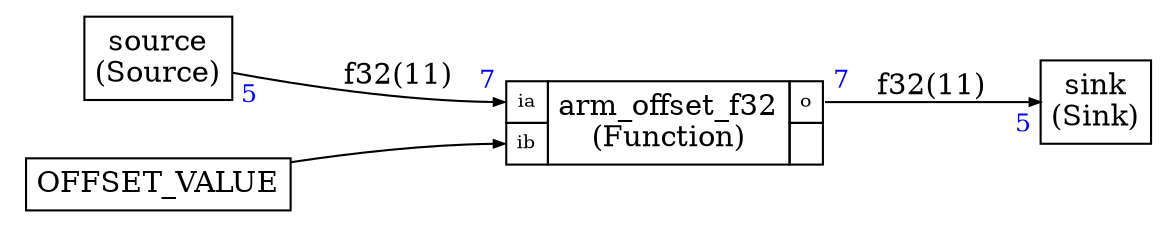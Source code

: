 



digraph structs {
    node [shape=plaintext]
    rankdir=LR
    edge [arrowsize=0.5]
    fontname="times"



arm_offset_f321 [label=<
<TABLE BORDER="0" CELLBORDER="1" CELLSPACING="0" CELLPADDING="4">
  <TR>
    <TD PORT="ia"><FONT POINT-SIZE="9.0">ia</FONT></TD>
    <TD ALIGN="CENTER" ROWSPAN="2">arm_offset_f32<BR/>(Function)</TD>
    <TD PORT="o"><FONT POINT-SIZE="9.0">o</FONT></TD>
  </TR>
<TR>
<TD PORT="ib"><FONT POINT-SIZE="9.0">ib</FONT></TD>

 
<TD></TD></TR>

</TABLE>>];

sink [label=<
<TABLE BORDER="0" CELLBORDER="1" CELLSPACING="0" CELLPADDING="4">
  <TR>
    <TD ALIGN="CENTER" PORT="i">sink<BR/>(Sink)</TD>
  </TR>
</TABLE>>];

source [label=<
<TABLE BORDER="0" CELLBORDER="1" CELLSPACING="0" CELLPADDING="4">
  <TR>
    <TD ALIGN="CENTER" PORT="i">source<BR/>(Source)</TD>
  </TR>
</TABLE>>];



source:i -> arm_offset_f321:ia [label="f32(11)"
,headlabel=<<TABLE BORDER="0" CELLPADDING="2"><TR><TD><FONT COLOR="blue" POINT-SIZE="12.0" >7</FONT>
</TD></TR></TABLE>>
,taillabel=<<TABLE BORDER="0" CELLPADDING="2"><TR><TD><FONT COLOR="blue" POINT-SIZE="12.0" >5</FONT>
</TD></TR></TABLE>>]

arm_offset_f321:o -> sink:i [label="f32(11)"
,headlabel=<<TABLE BORDER="0" CELLPADDING="2"><TR><TD><FONT COLOR="blue" POINT-SIZE="12.0" >5</FONT>
</TD></TR></TABLE>>
,taillabel=<<TABLE BORDER="0" CELLPADDING="2"><TR><TD><FONT COLOR="blue" POINT-SIZE="12.0" >7</FONT>
</TD></TR></TABLE>>]

OFFSET_VALUE [label=<
<TABLE BORDER="0" CELLBORDER="1" CELLSPACING="0" CELLPADDING="4">
  <TR>
    <TD ALIGN="CENTER" PORT="i">OFFSET_VALUE</TD>
  </TR>
</TABLE>>];

OFFSET_VALUE:i -> arm_offset_f321:ib

}

